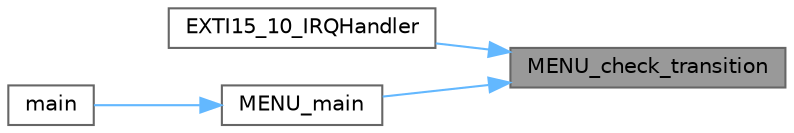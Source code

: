 digraph "MENU_check_transition"
{
 // LATEX_PDF_SIZE
  bgcolor="transparent";
  edge [fontname=Helvetica,fontsize=10,labelfontname=Helvetica,labelfontsize=10];
  node [fontname=Helvetica,fontsize=10,shape=box,height=0.2,width=0.4];
  rankdir="RL";
  Node1 [id="Node000001",label="MENU_check_transition",height=0.2,width=0.4,color="gray40", fillcolor="grey60", style="filled", fontcolor="black",tooltip="Check for selection/transition."];
  Node1 -> Node2 [id="edge1_Node000001_Node000002",dir="back",color="steelblue1",style="solid",tooltip=" "];
  Node2 [id="Node000002",label="EXTI15_10_IRQHandler",height=0.2,width=0.4,color="grey40", fillcolor="white", style="filled",URL="$menu_8c.html#a738473a5b43f6c92b80ce1d3d6f77ed9",tooltip="Interrupt handler for the touchscreen."];
  Node1 -> Node3 [id="edge2_Node000001_Node000003",dir="back",color="steelblue1",style="solid",tooltip=" "];
  Node3 [id="Node000003",label="MENU_main",height=0.2,width=0.4,color="grey40", fillcolor="white", style="filled",URL="$menu_8c.html#aaf342133acebdd88903ec7a9cf1638c0",tooltip="Handles the main menu state machine."];
  Node3 -> Node4 [id="edge3_Node000003_Node000004",dir="back",color="steelblue1",style="solid",tooltip=" "];
  Node4 [id="Node000004",label="main",height=0.2,width=0.4,color="grey40", fillcolor="white", style="filled",URL="$main_8c.html#a840291bc02cba5474a4cb46a9b9566fe",tooltip="Main function."];
}
